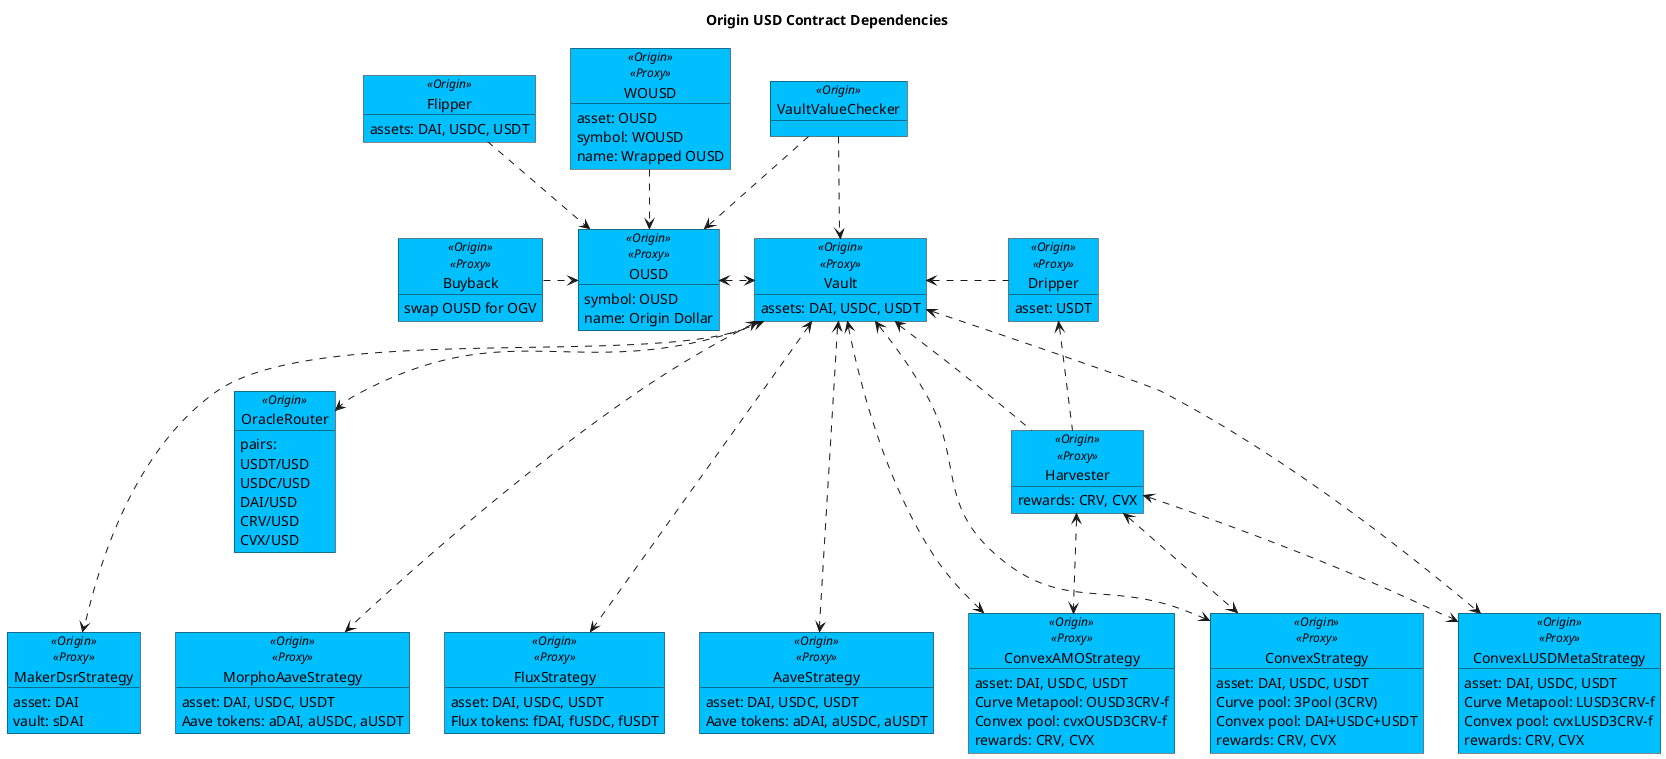 @startuml

title "Origin USD Contract Dependencies"

object "Dripper" as drip <<Origin>><<Proxy>> #DeepSkyBlue {
    asset: USDT
}

object "VaultValueChecker" as checker <<Origin>> #DeepSkyBlue {
}

object "WOUSD" as wousd <<Origin>><<Proxy>> #DeepSkyBlue {
    asset: OUSD
    symbol: WOUSD
    name: Wrapped OUSD
}

object "Flipper" as flipper <<Origin>> #DeepSkyBlue {
    assets: DAI, USDC, USDT
}

object "OUSD" as ousd <<Origin>><<Proxy>> #DeepSkyBlue {
    symbol: OUSD
    name: Origin Dollar
}

object "Vault" as vault <<Origin>><<Proxy>> #DeepSkyBlue {
    assets: DAI, USDC, USDT  
}

object "Harvester" as harv <<Origin>><<Proxy>> #DeepSkyBlue {
    rewards: CRV, CVX
}

object "Buyback" as buy <<Origin>><<Proxy>> #DeepSkyBlue {
swap OUSD for OGV
}

' Strategies
object "AaveStrategy" as aaveStrat <<Origin>><<Proxy>> #DeepSkyBlue {
    asset: DAI, USDC, USDT
    Aave tokens: aDAI, aUSDC, aUSDT
    ' rewards: AAVE
}
' object "CompoundStrategy" as compStrat <<Origin>><<Proxy>> #DeepSkyBlue {
'     asset: DAI, USDC, USDT
'     compound tokens: cDAI, cUSDC, cUSDT
    ' rewards: COMP
' }
object "ConvexStrategy" as cvxStrat <<Origin>><<Proxy>> #DeepSkyBlue {
    asset: DAI, USDC, USDT
    Curve pool: 3Pool (3CRV)
    Convex pool: DAI+USDC+USDT
    rewards: CRV, CVX
}
object "ConvexAMOStrategy" as amoStrat <<Origin>><<Proxy>> #DeepSkyBlue {
    asset: DAI, USDC, USDT
    Curve Metapool: OUSD3CRV-f
    Convex pool: cvxOUSD3CRV-f
    rewards: CRV, CVX
}
object "ConvexLUSDMetaStrategy" as cxvLusdStrat <<Origin>><<Proxy>> #DeepSkyBlue {
    asset: DAI, USDC, USDT
    Curve Metapool: LUSD3CRV-f
    Convex pool: cvxLUSD3CRV-f
    rewards: CRV, CVX
}
' object "MorphoCompoundStrategy" as morphCompStrat <<Origin>><<Proxy>> #DeepSkyBlue {
'     asset: DAI, USDC, USDT
'     Compound tokens: cDAI, cUSDC, cUSDT
    ' rewards: COMP
' }
object "MorphoAaveStrategy" as morphAaveStrat <<Origin>><<Proxy>> #DeepSkyBlue {
    asset: DAI, USDC, USDT
    Aave tokens: aDAI, aUSDC, aUSDT
    ' rewards: AAVE
}

object "FluxStrategy" as fluxStrat <<Origin>><<Proxy>> #DeepSkyBlue {
    asset: DAI, USDC, USDT
    Flux tokens: fDAI, fUSDC, fUSDT
}

object "MakerDsrStrategy" as dsrStrat <<Origin>><<Proxy>> #DeepSkyBlue {
    asset: DAI
    vault: sDAI
}

' Oracle
object "OracleRouter" as oracle <<Origin>> #DeepSkyBlue {
pairs:
    USDT/USD
    USDC/USD
    DAI/USD
    CRV/USD
    CVX/USD 
}

vault <. drip

checker ..> ousd
checker ..> vault

flipper ..> ousd

vault <.. harv 

wousd ..> ousd
ousd <.> vault
vault ..> oracle

buy .> ousd

' Strategies
vault <...> aaveStrat
' vault <...> compStrat
vault <...> cvxStrat
vault <...> amoStrat
vault <...> cxvLusdStrat
' vault <...> morphCompStrat
vault <...> morphAaveStrat
vault <...> fluxStrat
vault <...> dsrStrat

drip <.. harv
harv <..> cvxStrat
harv <..> amoStrat
harv <..> cxvLusdStrat


@enduml